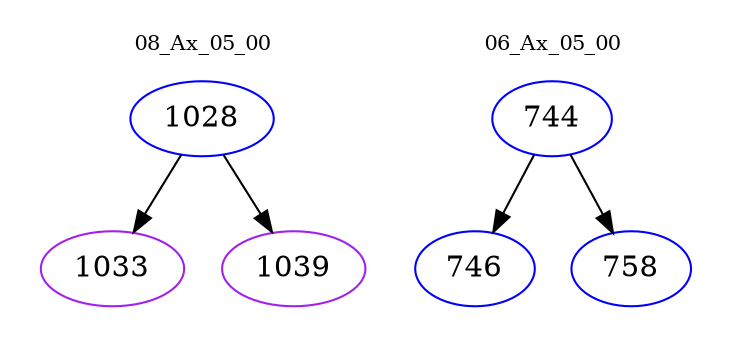 digraph{
subgraph cluster_0 {
color = white
label = "08_Ax_05_00";
fontsize=10;
T0_1028 [label="1028", color="blue"]
T0_1028 -> T0_1033 [color="black"]
T0_1033 [label="1033", color="purple"]
T0_1028 -> T0_1039 [color="black"]
T0_1039 [label="1039", color="purple"]
}
subgraph cluster_1 {
color = white
label = "06_Ax_05_00";
fontsize=10;
T1_744 [label="744", color="blue"]
T1_744 -> T1_746 [color="black"]
T1_746 [label="746", color="blue"]
T1_744 -> T1_758 [color="black"]
T1_758 [label="758", color="blue"]
}
}
